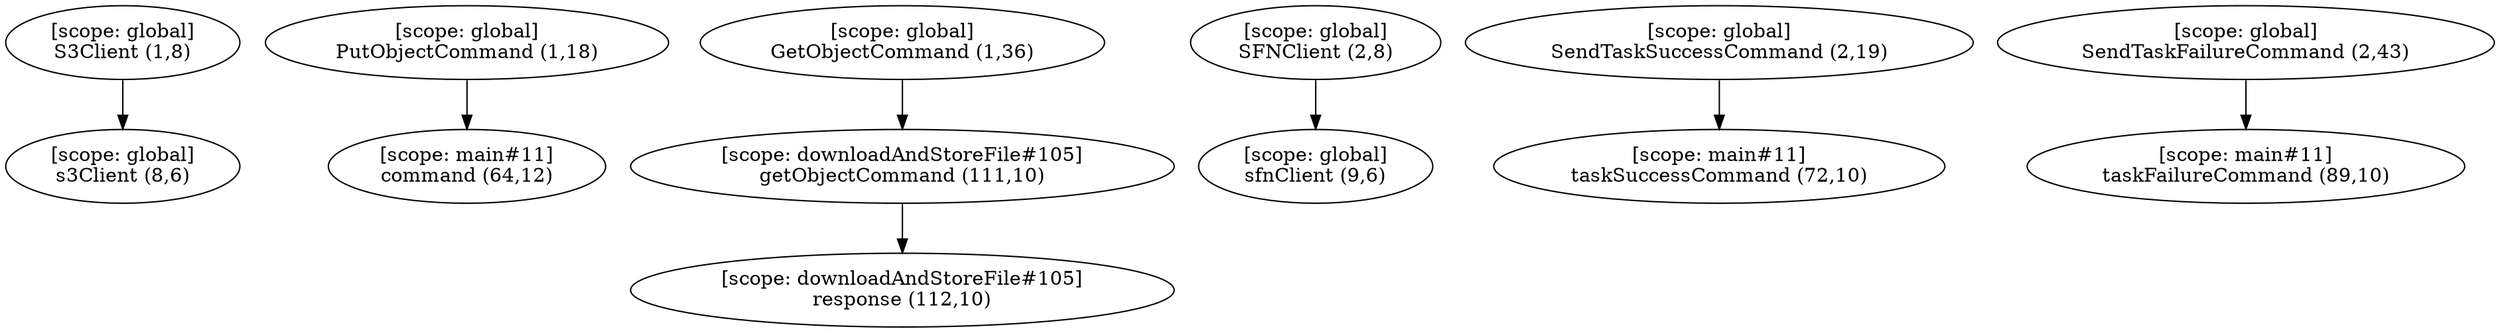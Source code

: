 digraph G {
  graph [ rankdir =TB ];
subgraph global {
  graph [ label = "Scope [global]" ];
  "[scope: global]
S3Client (1,8)";
  "[scope: global]
PutObjectCommand (1,18)";
  "[scope: global]
GetObjectCommand (1,36)";
  "[scope: global]
SFNClient (2,8)";
  "[scope: global]
SendTaskSuccessCommand (2,19)";
  "[scope: global]
SendTaskFailureCommand (2,43)";
  "[scope: global]
s3Client (8,6)";
  "[scope: global]
sfnClient (9,6)";
}

subgraph main_11 {
  graph [ label = "Scope [main_11]" ];
  "[scope: main#11]
command (64,12)";
  "[scope: main#11]
taskSuccessCommand (72,10)";
  "[scope: main#11]
taskFailureCommand (89,10)";
}

subgraph downloadAndStoreFile_105 {
  graph [ label = "Scope [downloadAndStoreFile_105]" ];
  "[scope: downloadAndStoreFile#105]
getObjectCommand (111,10)";
  "[scope: downloadAndStoreFile#105]
response (112,10)";
}

  "[scope: global]
S3Client (1,8)" -> "[scope: global]
s3Client (8,6)";
  "[scope: global]
SFNClient (2,8)" -> "[scope: global]
sfnClient (9,6)";
  "[scope: global]
PutObjectCommand (1,18)" -> "[scope: main#11]
command (64,12)";
  "[scope: global]
SendTaskSuccessCommand (2,19)" -> "[scope: main#11]
taskSuccessCommand (72,10)";
  "[scope: global]
SendTaskFailureCommand (2,43)" -> "[scope: main#11]
taskFailureCommand (89,10)";
  "[scope: global]
GetObjectCommand (1,36)" -> "[scope: downloadAndStoreFile#105]
getObjectCommand (111,10)";
  "[scope: downloadAndStoreFile#105]
getObjectCommand (111,10)" -> "[scope: downloadAndStoreFile#105]
response (112,10)";
}
